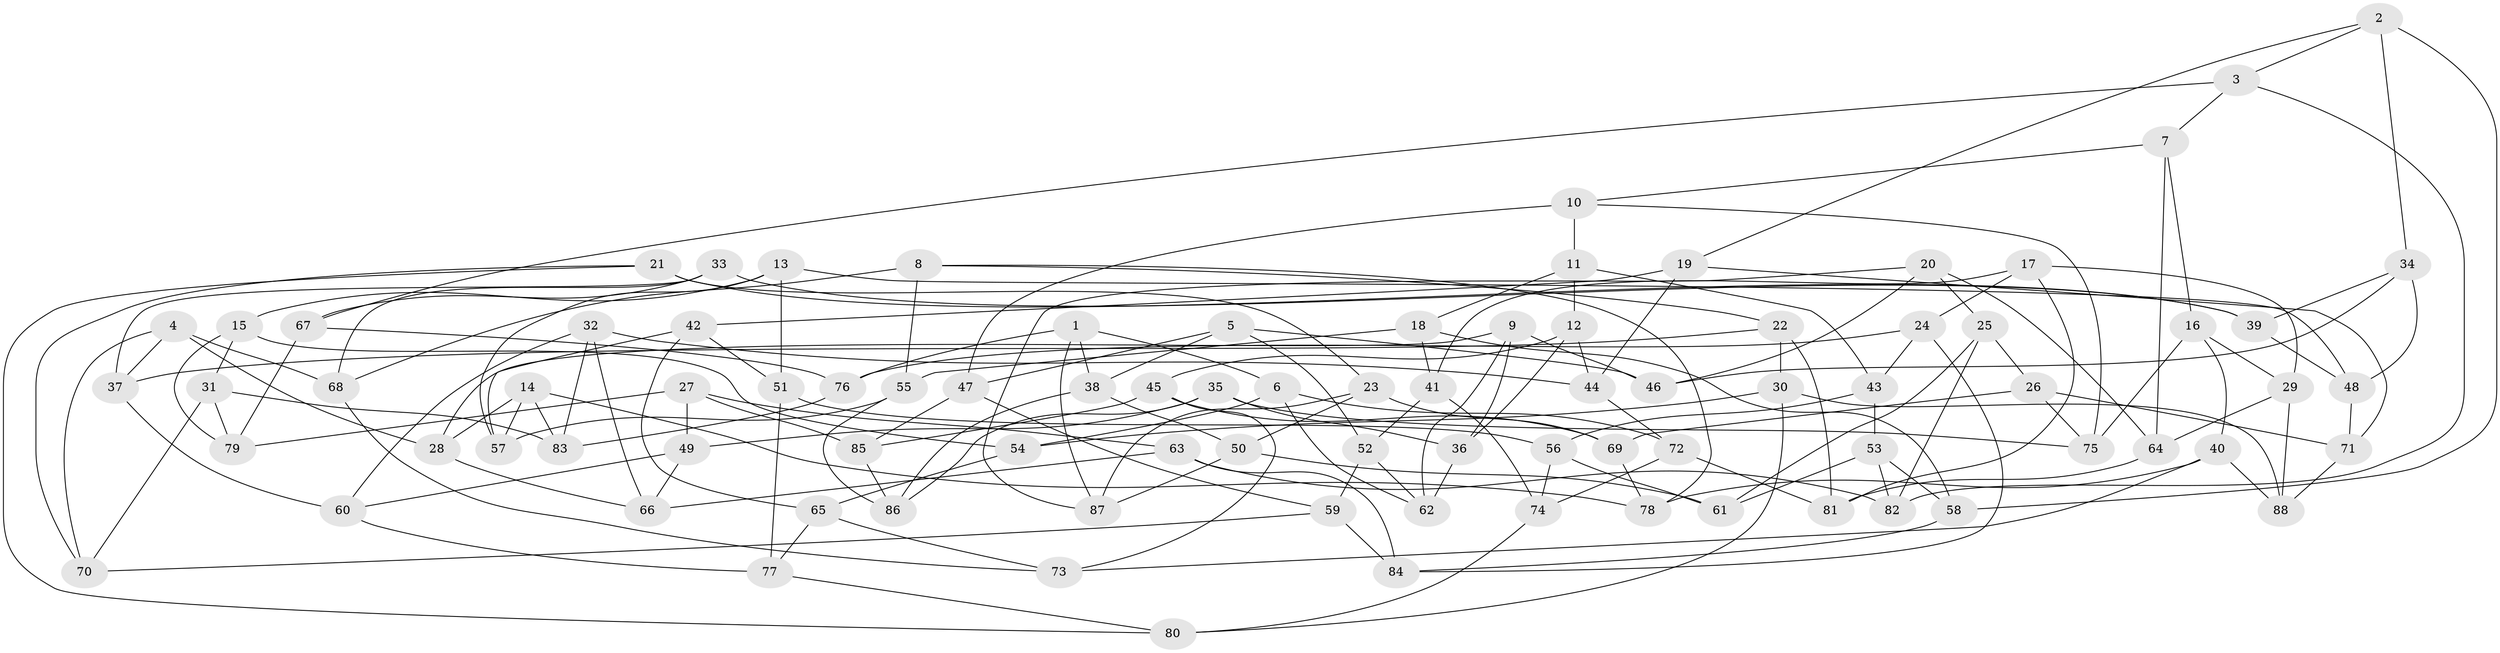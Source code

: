 // Generated by graph-tools (version 1.1) at 2025/38/03/09/25 02:38:07]
// undirected, 88 vertices, 176 edges
graph export_dot {
graph [start="1"]
  node [color=gray90,style=filled];
  1;
  2;
  3;
  4;
  5;
  6;
  7;
  8;
  9;
  10;
  11;
  12;
  13;
  14;
  15;
  16;
  17;
  18;
  19;
  20;
  21;
  22;
  23;
  24;
  25;
  26;
  27;
  28;
  29;
  30;
  31;
  32;
  33;
  34;
  35;
  36;
  37;
  38;
  39;
  40;
  41;
  42;
  43;
  44;
  45;
  46;
  47;
  48;
  49;
  50;
  51;
  52;
  53;
  54;
  55;
  56;
  57;
  58;
  59;
  60;
  61;
  62;
  63;
  64;
  65;
  66;
  67;
  68;
  69;
  70;
  71;
  72;
  73;
  74;
  75;
  76;
  77;
  78;
  79;
  80;
  81;
  82;
  83;
  84;
  85;
  86;
  87;
  88;
  1 -- 76;
  1 -- 6;
  1 -- 87;
  1 -- 38;
  2 -- 19;
  2 -- 34;
  2 -- 3;
  2 -- 58;
  3 -- 67;
  3 -- 7;
  3 -- 82;
  4 -- 70;
  4 -- 68;
  4 -- 37;
  4 -- 28;
  5 -- 38;
  5 -- 52;
  5 -- 46;
  5 -- 47;
  6 -- 72;
  6 -- 54;
  6 -- 62;
  7 -- 16;
  7 -- 10;
  7 -- 64;
  8 -- 78;
  8 -- 68;
  8 -- 55;
  8 -- 22;
  9 -- 36;
  9 -- 46;
  9 -- 62;
  9 -- 28;
  10 -- 47;
  10 -- 75;
  10 -- 11;
  11 -- 12;
  11 -- 18;
  11 -- 43;
  12 -- 44;
  12 -- 45;
  12 -- 36;
  13 -- 57;
  13 -- 51;
  13 -- 15;
  13 -- 48;
  14 -- 57;
  14 -- 83;
  14 -- 28;
  14 -- 78;
  15 -- 79;
  15 -- 31;
  15 -- 54;
  16 -- 75;
  16 -- 40;
  16 -- 29;
  17 -- 29;
  17 -- 41;
  17 -- 24;
  17 -- 81;
  18 -- 55;
  18 -- 58;
  18 -- 41;
  19 -- 42;
  19 -- 44;
  19 -- 71;
  20 -- 25;
  20 -- 64;
  20 -- 87;
  20 -- 46;
  21 -- 70;
  21 -- 39;
  21 -- 23;
  21 -- 80;
  22 -- 81;
  22 -- 37;
  22 -- 30;
  23 -- 50;
  23 -- 69;
  23 -- 87;
  24 -- 43;
  24 -- 84;
  24 -- 76;
  25 -- 26;
  25 -- 61;
  25 -- 82;
  26 -- 69;
  26 -- 75;
  26 -- 71;
  27 -- 63;
  27 -- 79;
  27 -- 49;
  27 -- 85;
  28 -- 66;
  29 -- 64;
  29 -- 88;
  30 -- 54;
  30 -- 88;
  30 -- 80;
  31 -- 70;
  31 -- 79;
  31 -- 83;
  32 -- 83;
  32 -- 44;
  32 -- 60;
  32 -- 66;
  33 -- 39;
  33 -- 37;
  33 -- 67;
  33 -- 68;
  34 -- 48;
  34 -- 46;
  34 -- 39;
  35 -- 49;
  35 -- 36;
  35 -- 75;
  35 -- 86;
  36 -- 62;
  37 -- 60;
  38 -- 50;
  38 -- 86;
  39 -- 48;
  40 -- 78;
  40 -- 73;
  40 -- 88;
  41 -- 74;
  41 -- 52;
  42 -- 51;
  42 -- 65;
  42 -- 57;
  43 -- 56;
  43 -- 53;
  44 -- 72;
  45 -- 73;
  45 -- 69;
  45 -- 85;
  47 -- 59;
  47 -- 85;
  48 -- 71;
  49 -- 60;
  49 -- 66;
  50 -- 61;
  50 -- 87;
  51 -- 56;
  51 -- 77;
  52 -- 62;
  52 -- 59;
  53 -- 58;
  53 -- 61;
  53 -- 82;
  54 -- 65;
  55 -- 57;
  55 -- 86;
  56 -- 61;
  56 -- 74;
  58 -- 84;
  59 -- 70;
  59 -- 84;
  60 -- 77;
  63 -- 66;
  63 -- 84;
  63 -- 82;
  64 -- 81;
  65 -- 73;
  65 -- 77;
  67 -- 79;
  67 -- 76;
  68 -- 73;
  69 -- 78;
  71 -- 88;
  72 -- 81;
  72 -- 74;
  74 -- 80;
  76 -- 83;
  77 -- 80;
  85 -- 86;
}

